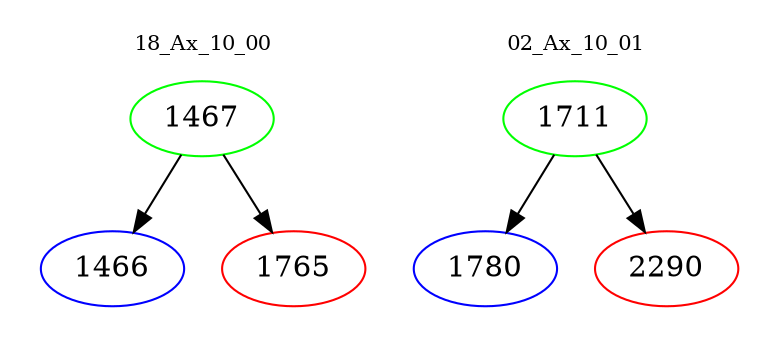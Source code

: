 digraph{
subgraph cluster_0 {
color = white
label = "18_Ax_10_00";
fontsize=10;
T0_1467 [label="1467", color="green"]
T0_1467 -> T0_1466 [color="black"]
T0_1466 [label="1466", color="blue"]
T0_1467 -> T0_1765 [color="black"]
T0_1765 [label="1765", color="red"]
}
subgraph cluster_1 {
color = white
label = "02_Ax_10_01";
fontsize=10;
T1_1711 [label="1711", color="green"]
T1_1711 -> T1_1780 [color="black"]
T1_1780 [label="1780", color="blue"]
T1_1711 -> T1_2290 [color="black"]
T1_2290 [label="2290", color="red"]
}
}
